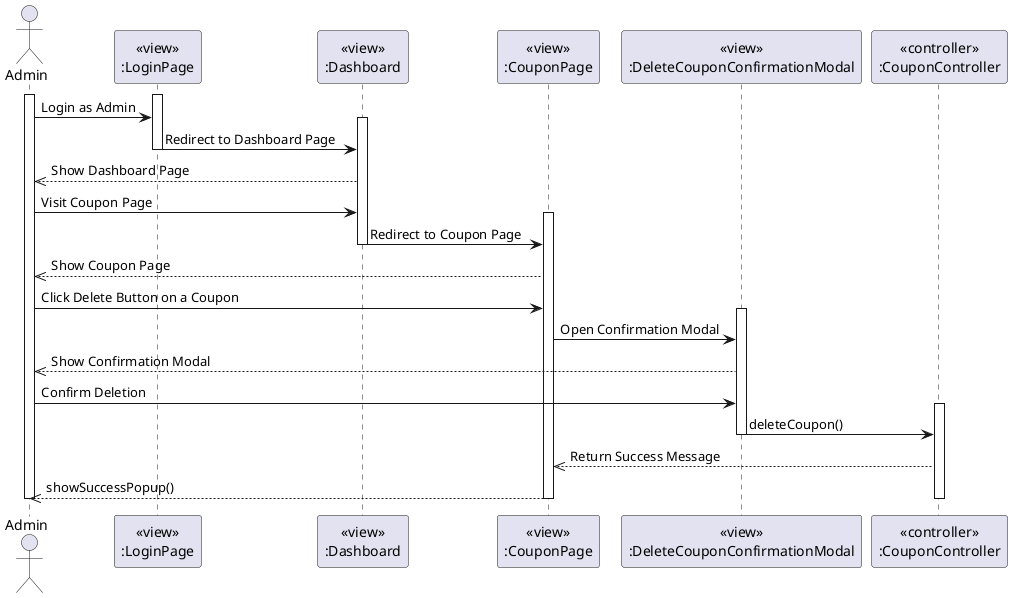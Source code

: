 @startuml DeleteCoupon
actor Admin
participant LoginPageView [
  <<view>>
  :LoginPage
]

participant DashboardView [
  <<view>>
  :Dashboard
]

participant CouponView [
  <<view>>
  :CouponPage
]

participant DeleteCouponConfirmationModalView [
  <<view>>
  :DeleteCouponConfirmationModal
]

participant CouponController [
  <<controller>>
  :CouponController
]

activate Admin
activate LoginPageView
Admin -> LoginPageView: Login as Admin
activate DashboardView
LoginPageView -> DashboardView: Redirect to Dashboard Page
deactivate LoginPageView

DashboardView -->> Admin: Show Dashboard Page

Admin -> DashboardView: Visit Coupon Page
activate CouponView
DashboardView -> CouponView: Redirect to Coupon Page
deactivate DashboardView

CouponView -->> Admin: Show Coupon Page

Admin -> CouponView: Click Delete Button on a Coupon

activate DeleteCouponConfirmationModalView
CouponView -> DeleteCouponConfirmationModalView: Open Confirmation Modal
DeleteCouponConfirmationModalView -->> Admin: Show Confirmation Modal

Admin -> DeleteCouponConfirmationModalView: Confirm Deletion

activate CouponController
DeleteCouponConfirmationModalView -> CouponController: deleteCoupon()
deactivate DeleteCouponConfirmationModalView
CouponController -->> CouponView: Return Success Message
CouponView -->> Admin: showSuccessPopup()
deactivate CouponController

deactivate Admin
deactivate CouponView
@enduml

